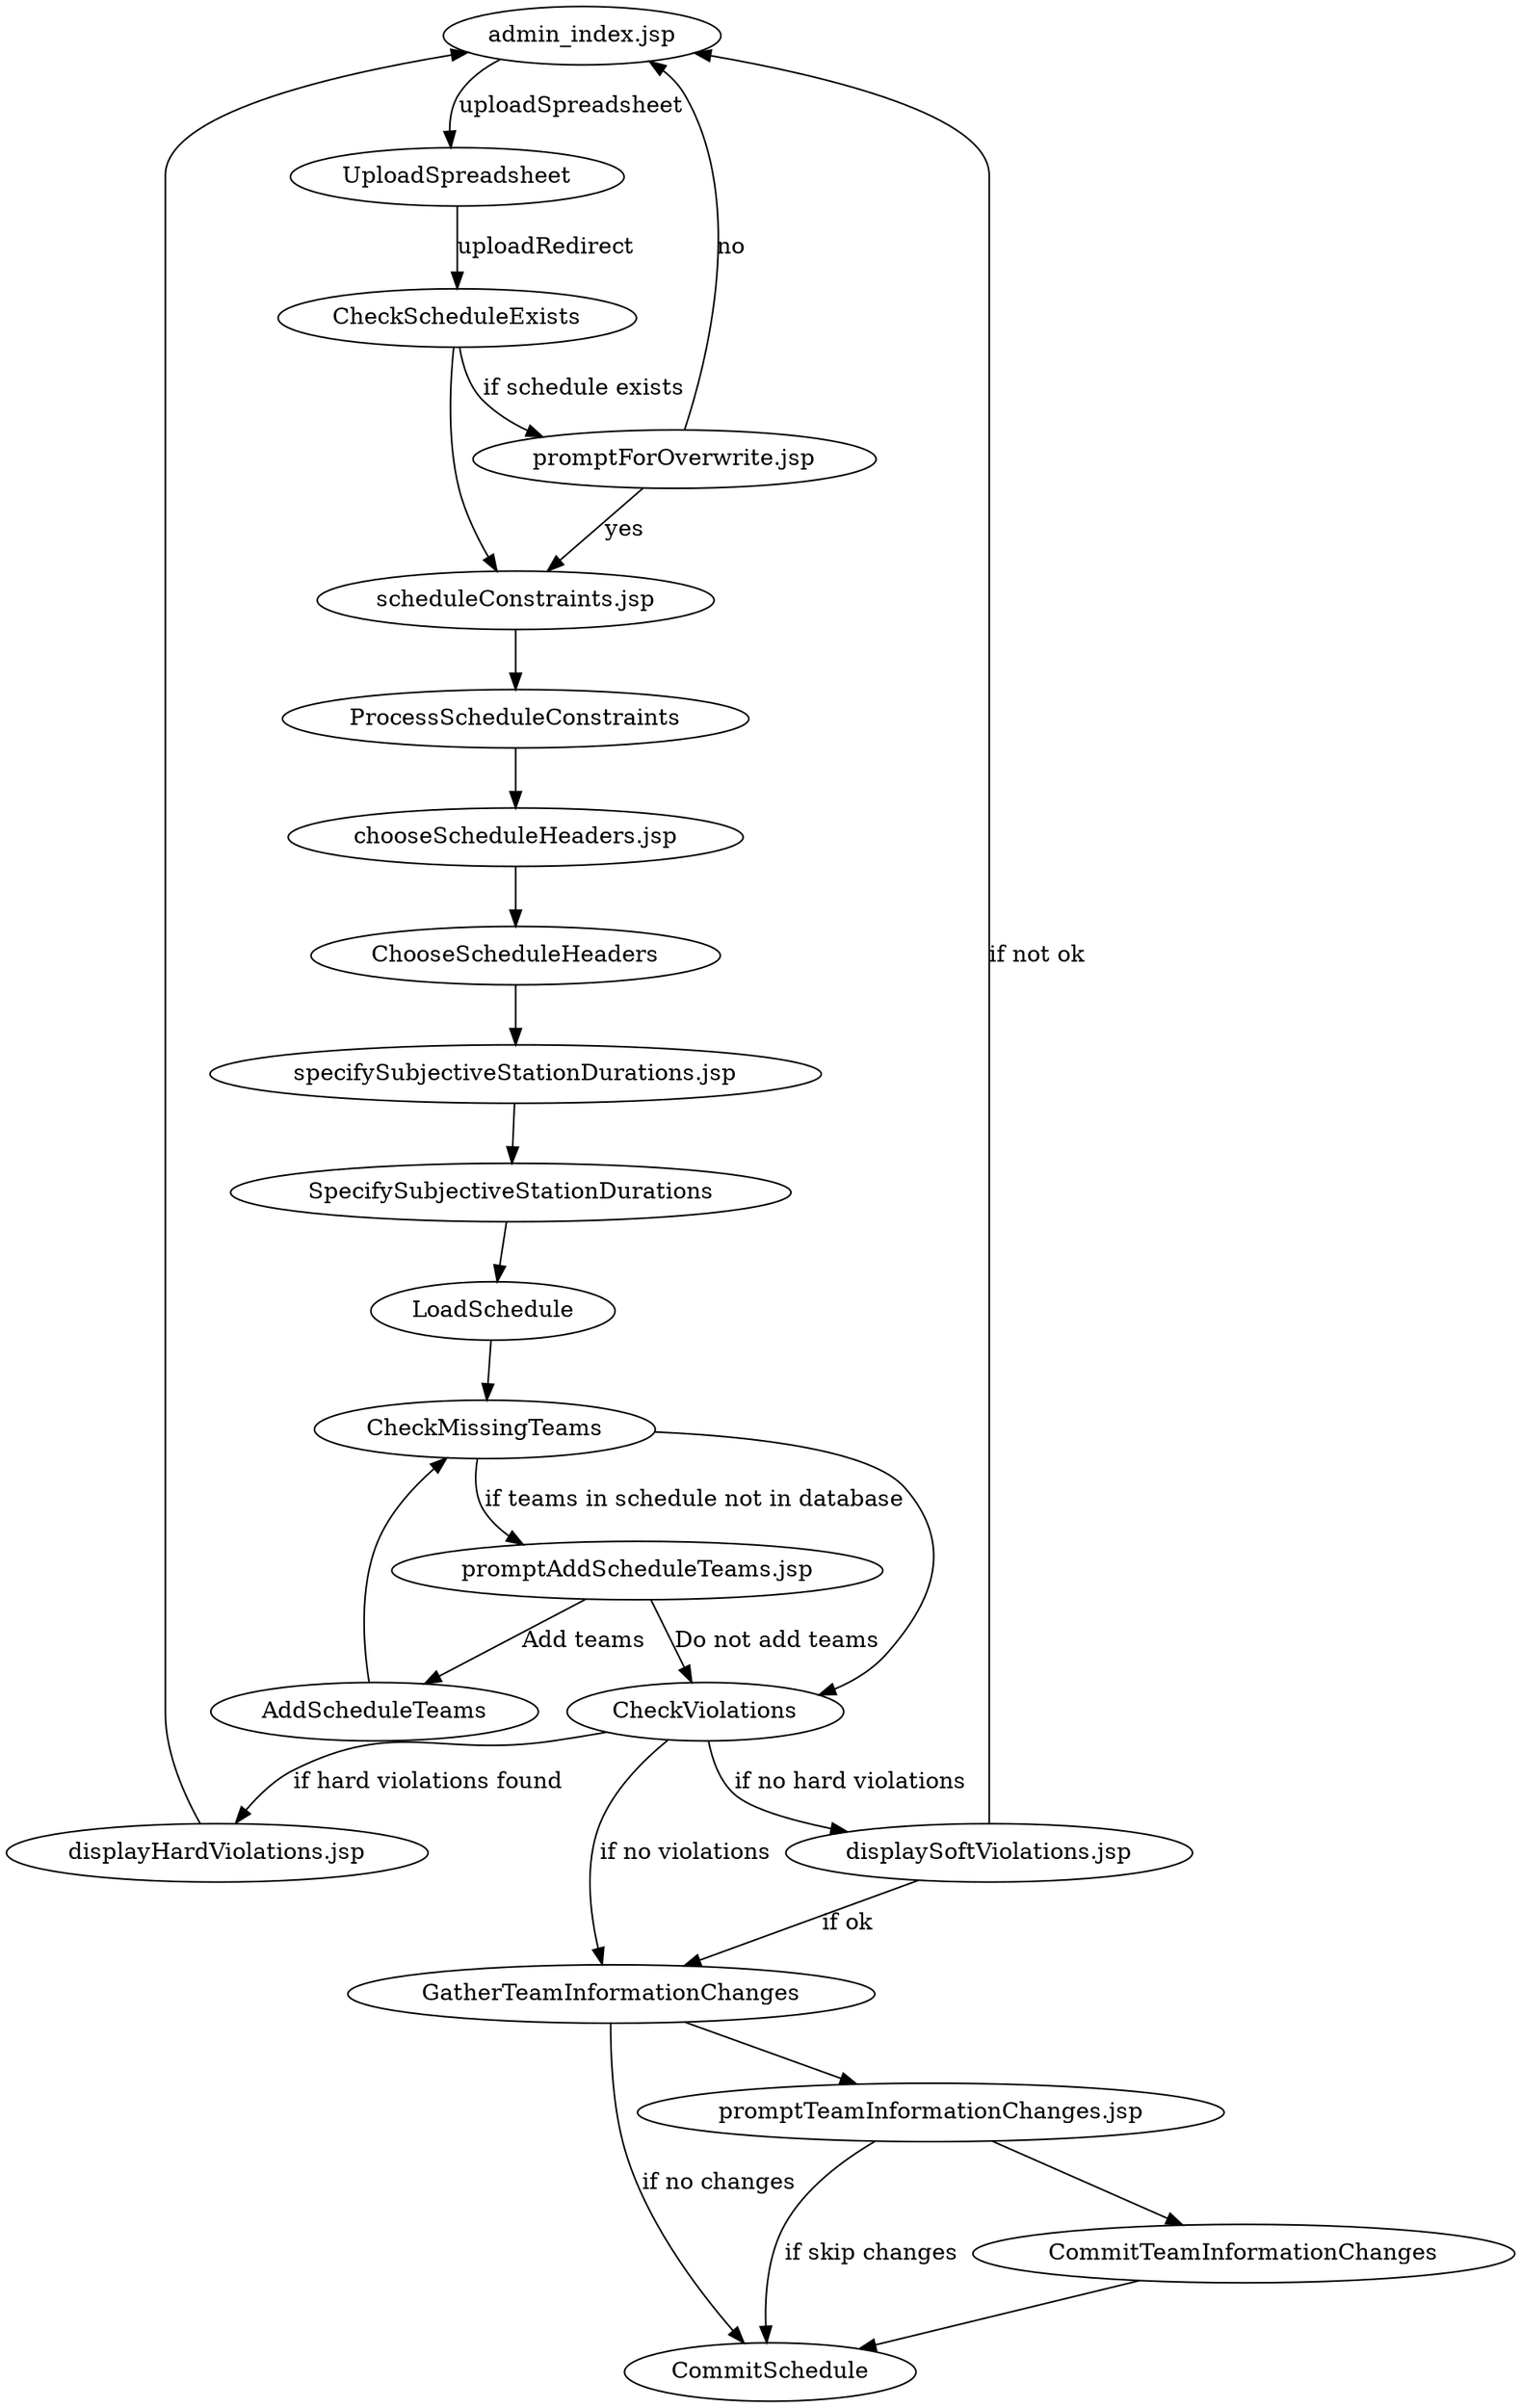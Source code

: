 digraph UploadSchedule {

"admin_index.jsp" -> UploadSpreadsheet [label="uploadSpreadsheet"];

UploadSpreadsheet -> CheckScheduleExists [label="uploadRedirect"];

CheckScheduleExists -> "promptForOverwrite.jsp" [label="if schedule exists"];

"promptForOverwrite.jsp" -> "scheduleConstraints.jsp" [label="yes"];
"promptForOverwrite.jsp" -> "admin_index.jsp" [label="no"];

CheckScheduleExists -> "scheduleConstraints.jsp";

"scheduleConstraints.jsp" -> ProcessScheduleConstraints;
ProcessScheduleConstraints -> "chooseScheduleHeaders.jsp";

"chooseScheduleHeaders.jsp" -> ChooseScheduleHeaders;
ChooseScheduleHeaders -> "specifySubjectiveStationDurations.jsp";

"specifySubjectiveStationDurations.jsp" -> SpecifySubjectiveStationDurations;
SpecifySubjectiveStationDurations -> LoadSchedule;

LoadSchedule -> CheckMissingTeams;

CheckMissingTeams -> CheckViolations;
CheckMissingTeams -> "promptAddScheduleTeams.jsp" [label="if teams in schedule not in database"];

"promptAddScheduleTeams.jsp" -> AddScheduleTeams [label="Add teams"];
"promptAddScheduleTeams.jsp" -> CheckViolations [label="Do not add teams"];

AddScheduleTeams -> CheckMissingTeams;

CheckViolations -> "GatherTeamInformationChanges" [label="if no violations"];
CheckViolations -> "displayHardViolations.jsp" [label="if hard violations found"];
CheckViolations -> "displaySoftViolations.jsp" [label="if no hard violations"];

"displayHardViolations.jsp" -> "admin_index.jsp";

"displaySoftViolations.jsp" -> "GatherTeamInformationChanges" [label="if ok"];
"displaySoftViolations.jsp" -> "admin_index.jsp" [label="if not ok"];

"GatherTeamInformationChanges" -> "CommitSchedule" [label="if no changes"];
"GatherTeamInformationChanges" -> "promptTeamInformationChanges.jsp";

"promptTeamInformationChanges.jsp" -> "CommitTeamInformationChanges";
"promptTeamInformationChanges.jsp" -> "CommitSchedule" [label="if skip changes"];

"CommitTeamInformationChanges" -> "CommitSchedule";



}

